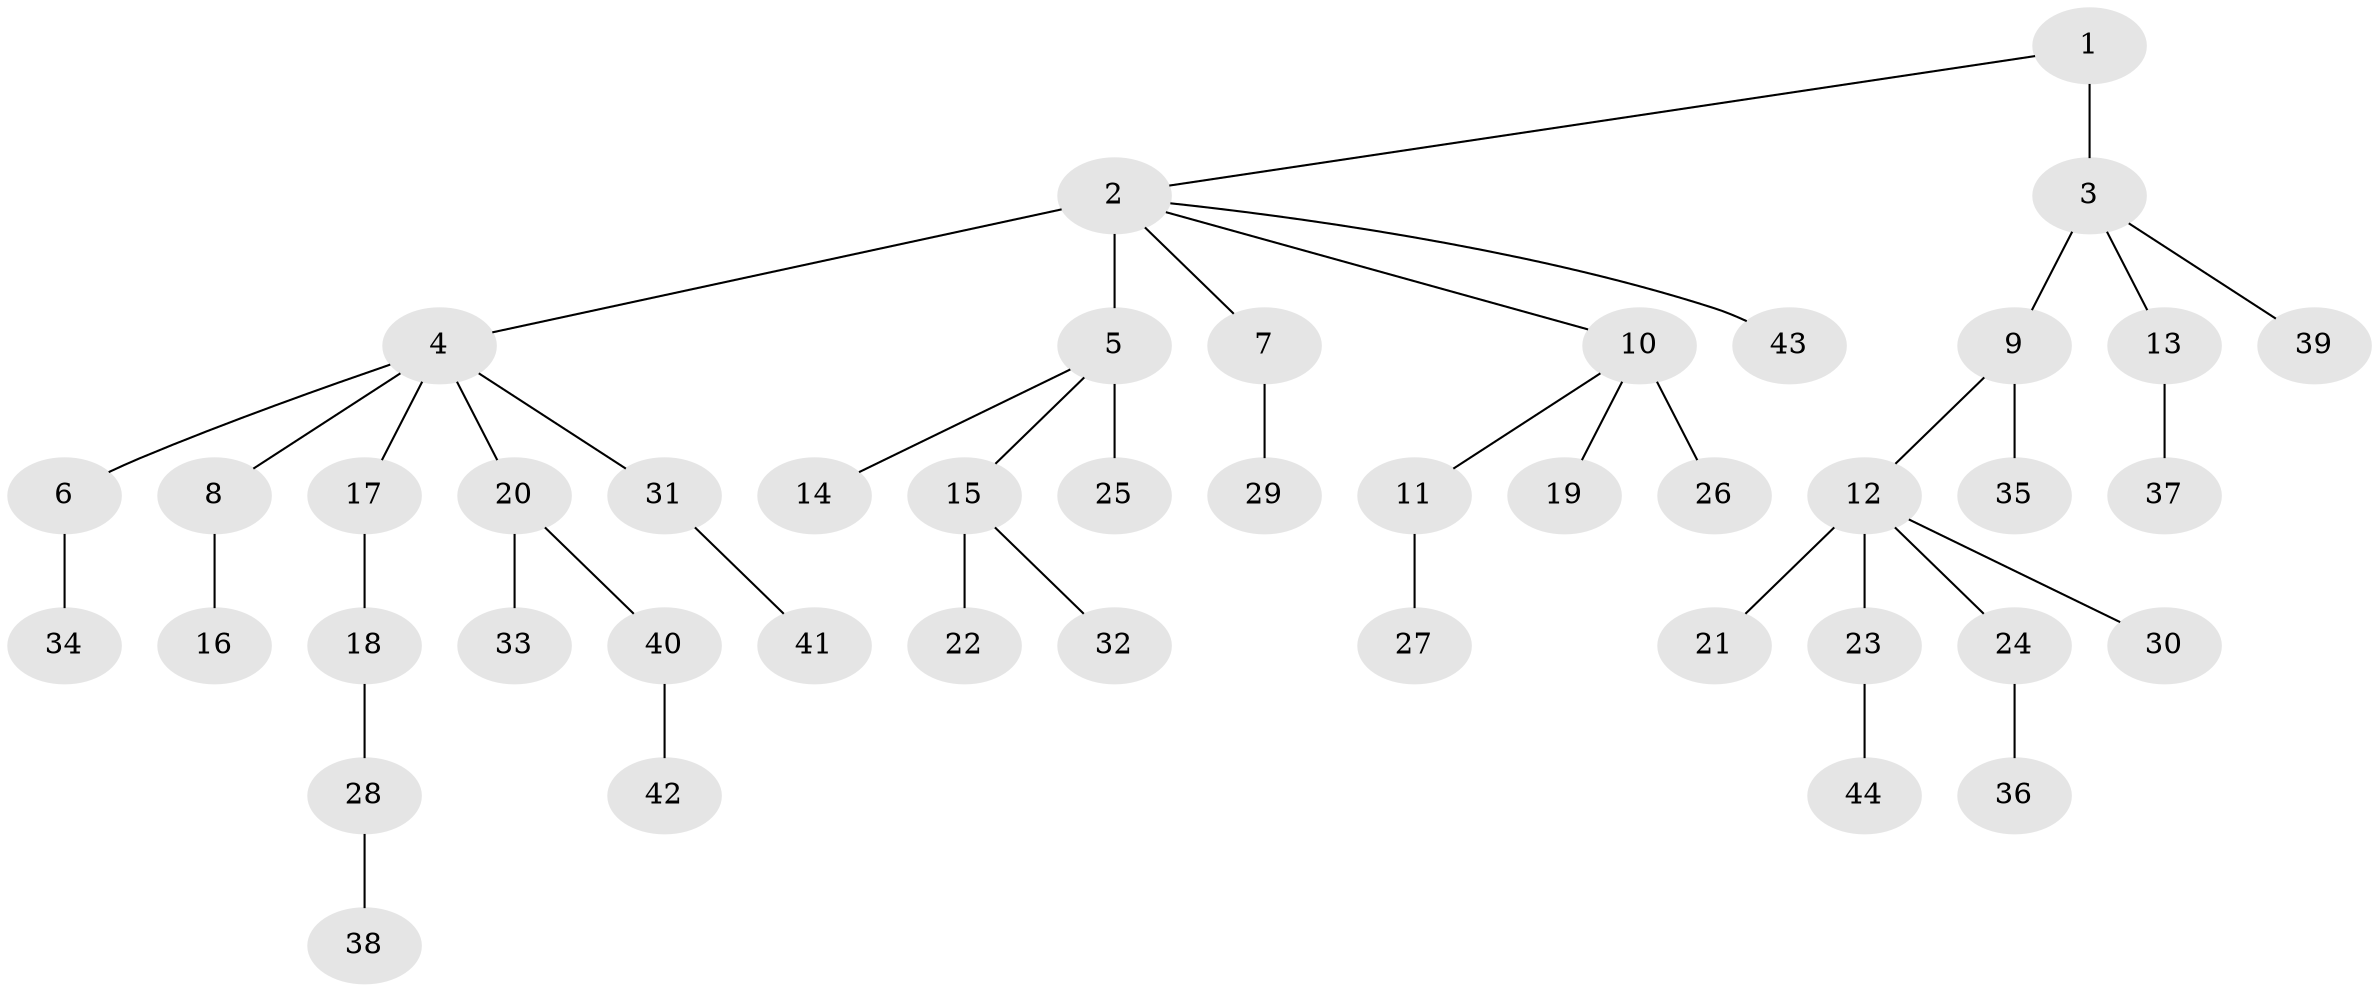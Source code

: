 // original degree distribution, {2: 0.3082191780821918, 6: 0.02054794520547945, 7: 0.00684931506849315, 5: 0.03424657534246575, 9: 0.00684931506849315, 4: 0.0547945205479452, 3: 0.08904109589041095, 1: 0.4794520547945205}
// Generated by graph-tools (version 1.1) at 2025/52/03/04/25 22:52:05]
// undirected, 44 vertices, 43 edges
graph export_dot {
  node [color=gray90,style=filled];
  1;
  2;
  3;
  4;
  5;
  6;
  7;
  8;
  9;
  10;
  11;
  12;
  13;
  14;
  15;
  16;
  17;
  18;
  19;
  20;
  21;
  22;
  23;
  24;
  25;
  26;
  27;
  28;
  29;
  30;
  31;
  32;
  33;
  34;
  35;
  36;
  37;
  38;
  39;
  40;
  41;
  42;
  43;
  44;
  1 -- 2 [weight=1.0];
  1 -- 3 [weight=2.0];
  2 -- 4 [weight=1.0];
  2 -- 5 [weight=4.0];
  2 -- 7 [weight=1.0];
  2 -- 10 [weight=1.0];
  2 -- 43 [weight=1.0];
  3 -- 9 [weight=1.0];
  3 -- 13 [weight=1.0];
  3 -- 39 [weight=1.0];
  4 -- 6 [weight=1.0];
  4 -- 8 [weight=1.0];
  4 -- 17 [weight=1.0];
  4 -- 20 [weight=1.0];
  4 -- 31 [weight=1.0];
  5 -- 14 [weight=1.0];
  5 -- 15 [weight=1.0];
  5 -- 25 [weight=1.0];
  6 -- 34 [weight=1.0];
  7 -- 29 [weight=1.0];
  8 -- 16 [weight=1.0];
  9 -- 12 [weight=1.0];
  9 -- 35 [weight=1.0];
  10 -- 11 [weight=1.0];
  10 -- 19 [weight=1.0];
  10 -- 26 [weight=4.0];
  11 -- 27 [weight=1.0];
  12 -- 21 [weight=2.0];
  12 -- 23 [weight=1.0];
  12 -- 24 [weight=1.0];
  12 -- 30 [weight=1.0];
  13 -- 37 [weight=2.0];
  15 -- 22 [weight=1.0];
  15 -- 32 [weight=1.0];
  17 -- 18 [weight=1.0];
  18 -- 28 [weight=1.0];
  20 -- 33 [weight=1.0];
  20 -- 40 [weight=1.0];
  23 -- 44 [weight=1.0];
  24 -- 36 [weight=3.0];
  28 -- 38 [weight=1.0];
  31 -- 41 [weight=1.0];
  40 -- 42 [weight=1.0];
}
